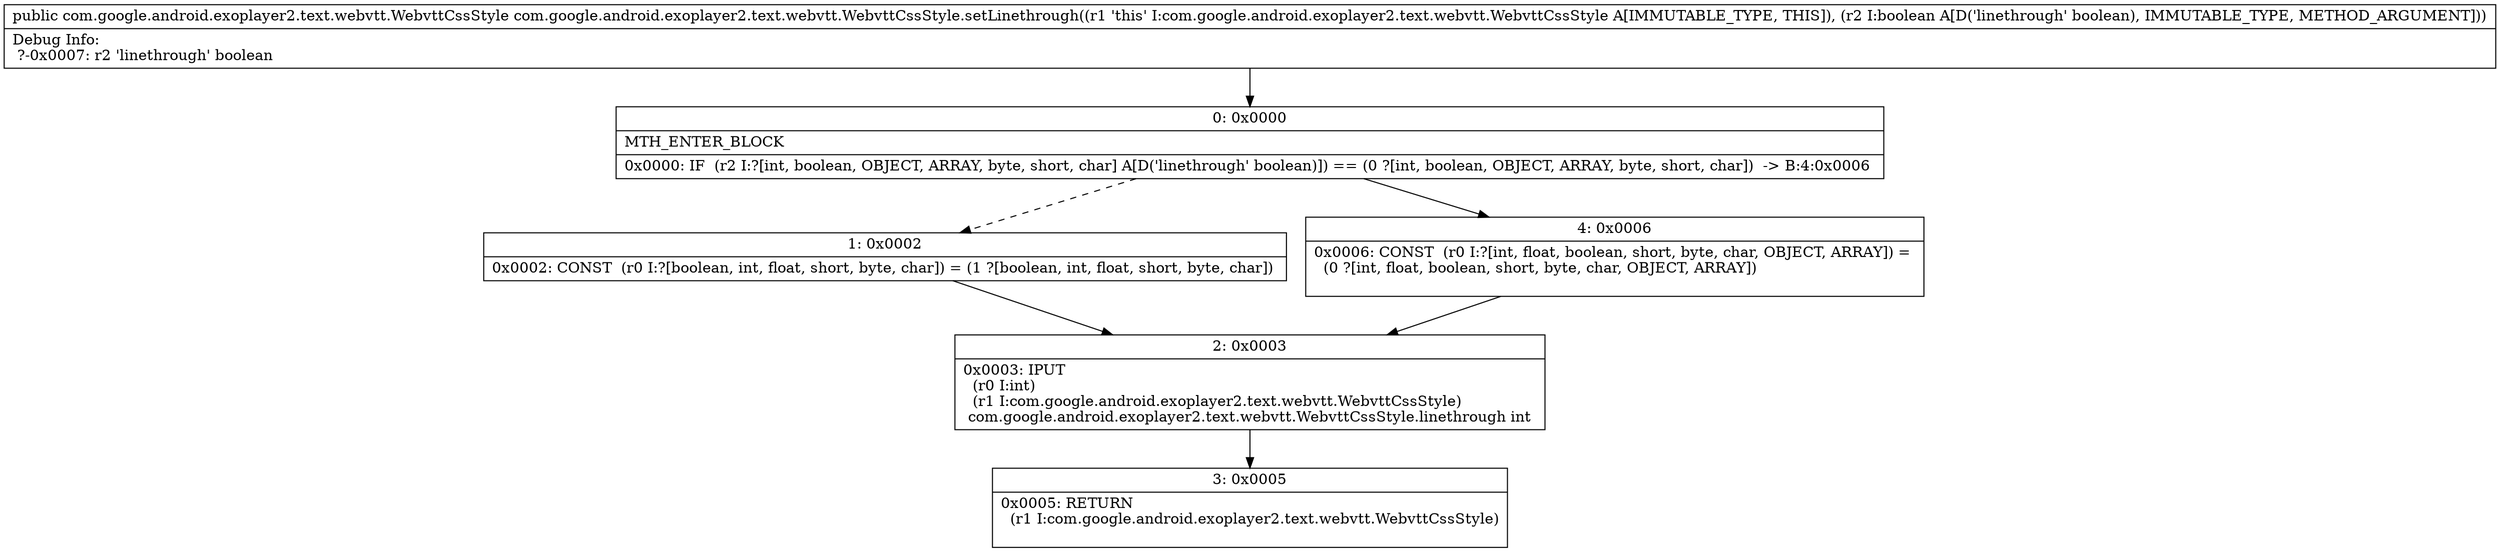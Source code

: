 digraph "CFG forcom.google.android.exoplayer2.text.webvtt.WebvttCssStyle.setLinethrough(Z)Lcom\/google\/android\/exoplayer2\/text\/webvtt\/WebvttCssStyle;" {
Node_0 [shape=record,label="{0\:\ 0x0000|MTH_ENTER_BLOCK\l|0x0000: IF  (r2 I:?[int, boolean, OBJECT, ARRAY, byte, short, char] A[D('linethrough' boolean)]) == (0 ?[int, boolean, OBJECT, ARRAY, byte, short, char])  \-\> B:4:0x0006 \l}"];
Node_1 [shape=record,label="{1\:\ 0x0002|0x0002: CONST  (r0 I:?[boolean, int, float, short, byte, char]) = (1 ?[boolean, int, float, short, byte, char]) \l}"];
Node_2 [shape=record,label="{2\:\ 0x0003|0x0003: IPUT  \l  (r0 I:int)\l  (r1 I:com.google.android.exoplayer2.text.webvtt.WebvttCssStyle)\l com.google.android.exoplayer2.text.webvtt.WebvttCssStyle.linethrough int \l}"];
Node_3 [shape=record,label="{3\:\ 0x0005|0x0005: RETURN  \l  (r1 I:com.google.android.exoplayer2.text.webvtt.WebvttCssStyle)\l \l}"];
Node_4 [shape=record,label="{4\:\ 0x0006|0x0006: CONST  (r0 I:?[int, float, boolean, short, byte, char, OBJECT, ARRAY]) = \l  (0 ?[int, float, boolean, short, byte, char, OBJECT, ARRAY])\l \l}"];
MethodNode[shape=record,label="{public com.google.android.exoplayer2.text.webvtt.WebvttCssStyle com.google.android.exoplayer2.text.webvtt.WebvttCssStyle.setLinethrough((r1 'this' I:com.google.android.exoplayer2.text.webvtt.WebvttCssStyle A[IMMUTABLE_TYPE, THIS]), (r2 I:boolean A[D('linethrough' boolean), IMMUTABLE_TYPE, METHOD_ARGUMENT]))  | Debug Info:\l  ?\-0x0007: r2 'linethrough' boolean\l}"];
MethodNode -> Node_0;
Node_0 -> Node_1[style=dashed];
Node_0 -> Node_4;
Node_1 -> Node_2;
Node_2 -> Node_3;
Node_4 -> Node_2;
}

